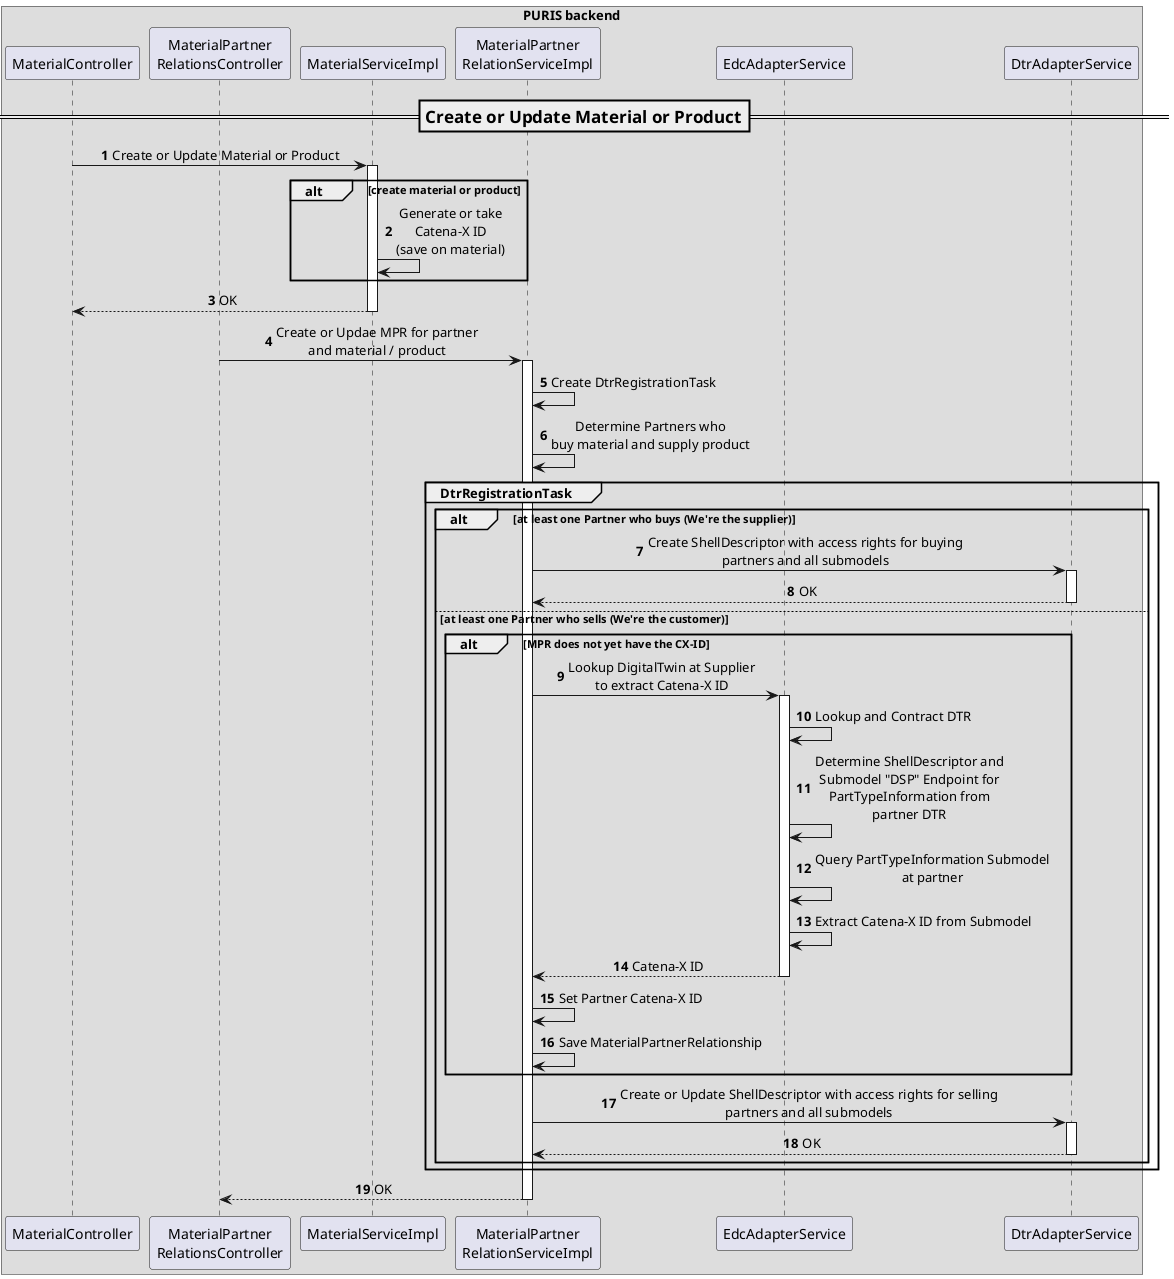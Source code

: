 @startuml
autonumber
skinparam sequenceMessageAlign center

box "PURIS backend"
participant "MaterialController" as m_c
participant "MaterialPartner\nRelationsController" as mpr_c
participant "MaterialServiceImpl" as m_s
participant "MaterialPartner\nRelationServiceImpl" as mpr_s
participant "EdcAdapterService" as edc_s
participant "DtrAdapterService" as dtr_s
end box


=== Create or Update Material or Product ==
m_c -> m_s: Create or Update Material or Product
activate m_s
alt create material or product
m_s -> m_s: Generate or take\nCatena-X ID\n(save on material)
end
m_s --> m_c: OK
deactivate m_s

mpr_c -> mpr_s: Create or Updae MPR for partner\nand material / product
activate mpr_s
mpr_s -> mpr_s: Create DtrRegistrationTask
mpr_s -> mpr_s: Determine Partners who\nbuy material and supply product

group DtrRegistrationTask
    alt at least one Partner who buys (We're the supplier)
        mpr_s -> dtr_s: Create ShellDescriptor with access rights for buying\npartners and all submodels
        activate dtr_s
        return OK
    else at least one Partner who sells (We're the customer)
        alt MPR does not yet have the CX-ID
            mpr_s -> edc_s: Lookup DigitalTwin at Supplier\nto extract Catena-X ID
            activate edc_s
            edc_s -> edc_s: Lookup and Contract DTR
            edc_s -> edc_s: Determine ShellDescriptor and\nSubmodel "DSP" Endpoint for\nPartTypeInformation from\npartner DTR
            edc_s -> edc_s: Query PartTypeInformation Submodel\nat partner
            edc_s -> edc_s: Extract Catena-X ID from Submodel
            edc_s --> mpr_s: Catena-X ID
            deactivate edc_s
            mpr_s -> mpr_s: Set Partner Catena-X ID
            mpr_s -> mpr_s: Save MaterialPartnerRelationship
        end
        mpr_s -> dtr_s: Create or Update ShellDescriptor with access rights for selling\npartners and all submodels
        activate dtr_s
        return OK
    end
end
mpr_s --> mpr_c: OK
deactivate mpr_s

@enduml

